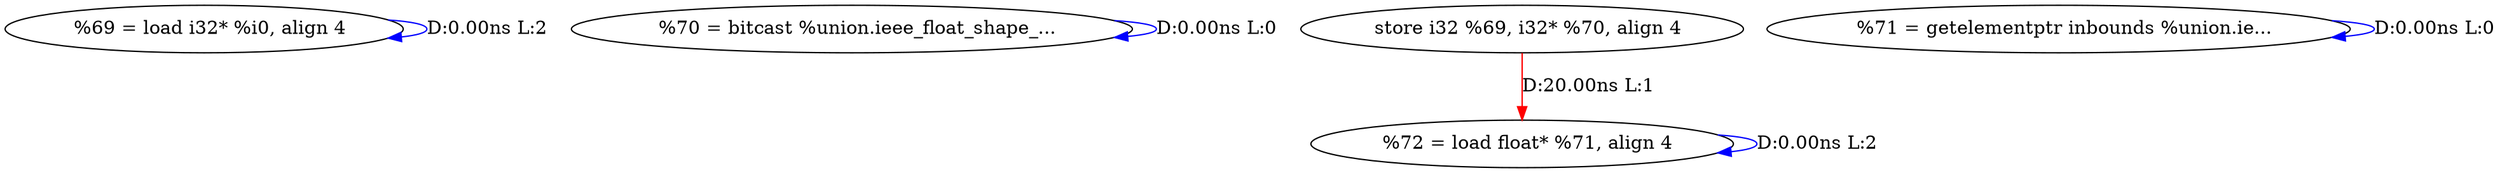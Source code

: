 digraph {
Node0x2cc6190[label="  %69 = load i32* %i0, align 4"];
Node0x2cc6190 -> Node0x2cc6190[label="D:0.00ns L:2",color=blue];
Node0x2cc6270[label="  %70 = bitcast %union.ieee_float_shape_..."];
Node0x2cc6270 -> Node0x2cc6270[label="D:0.00ns L:0",color=blue];
Node0x2cc6510[label="  %72 = load float* %71, align 4"];
Node0x2cc6350[label="  store i32 %69, i32* %70, align 4"];
Node0x2cc6350 -> Node0x2cc6510[label="D:20.00ns L:1",color=red];
Node0x2cc6430[label="  %71 = getelementptr inbounds %union.ie..."];
Node0x2cc6430 -> Node0x2cc6430[label="D:0.00ns L:0",color=blue];
Node0x2cc6510 -> Node0x2cc6510[label="D:0.00ns L:2",color=blue];
}
